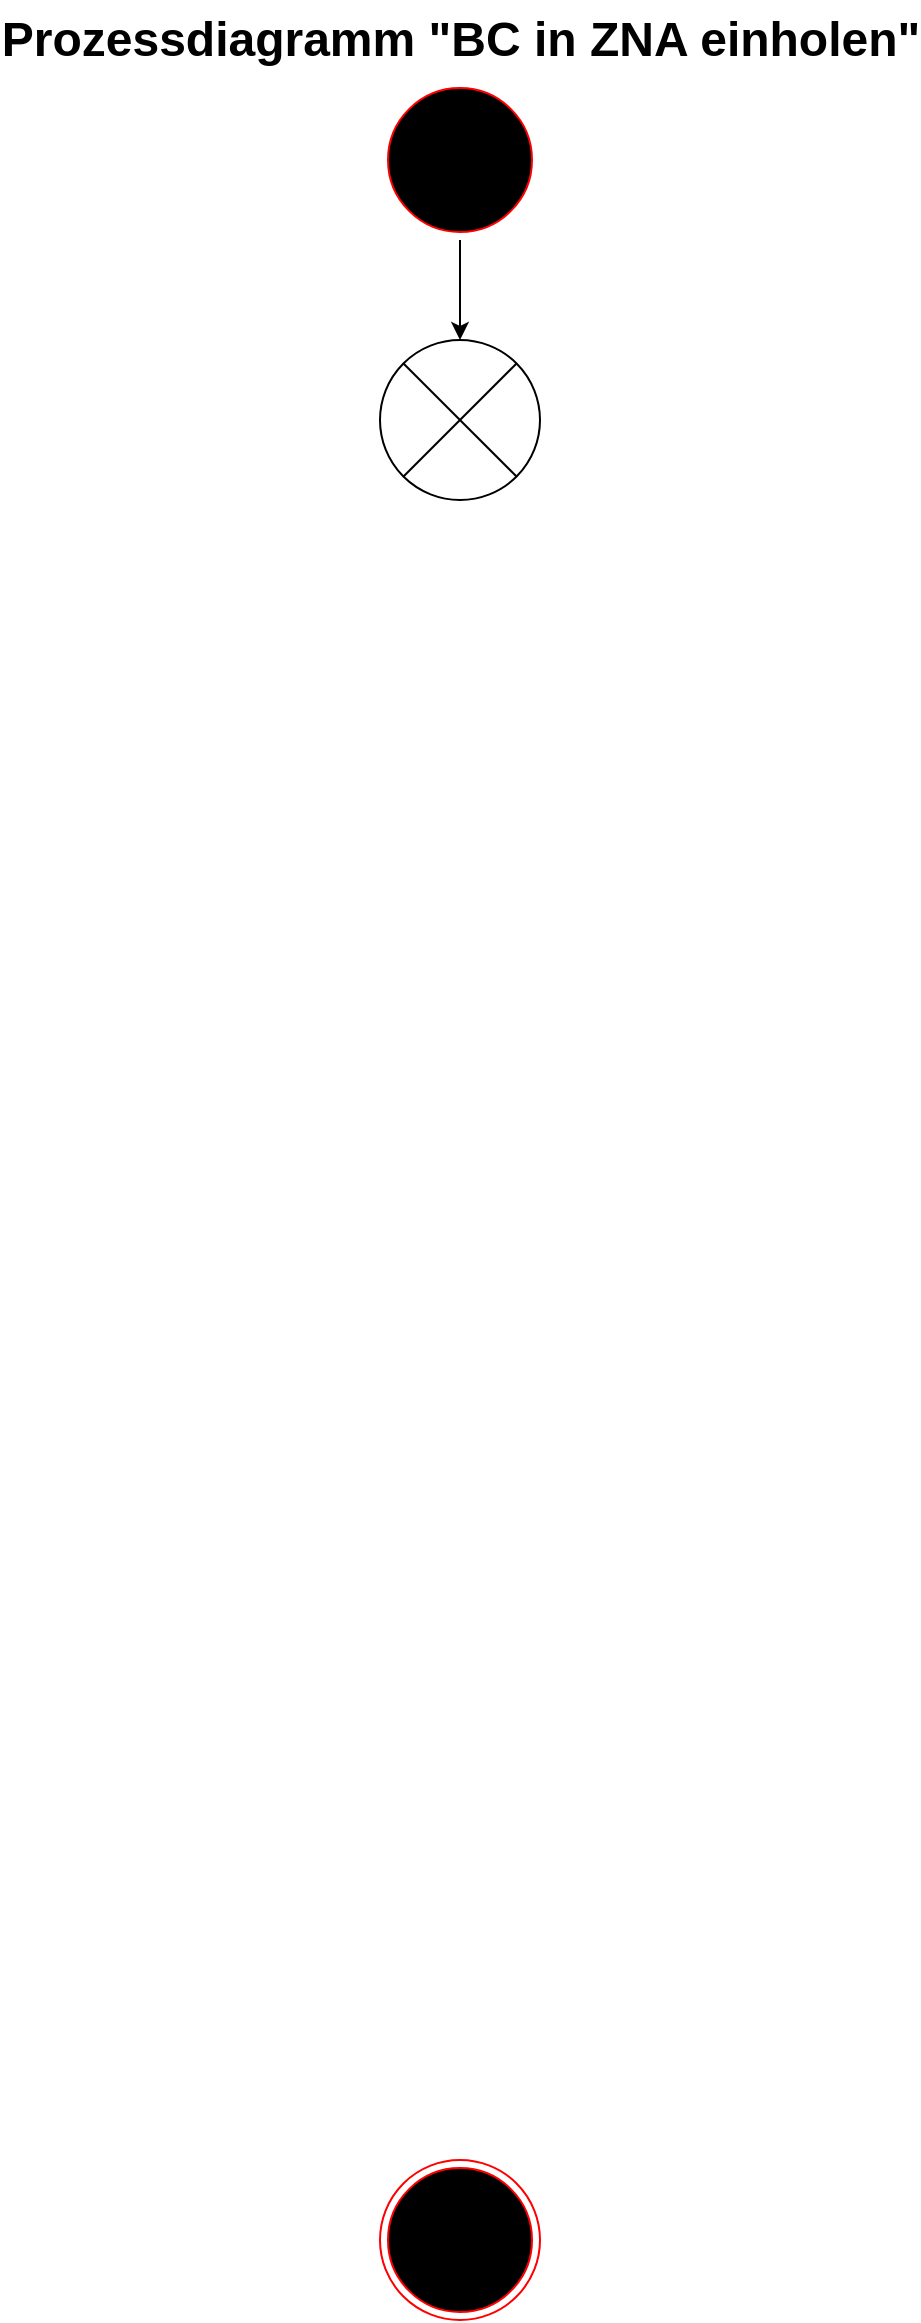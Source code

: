 <mxfile version="24.0.8" type="github">
  <diagram id="C5RBs43oDa-KdzZeNtuy" name="Page-1">
    <mxGraphModel dx="2074" dy="2303" grid="1" gridSize="10" guides="1" tooltips="1" connect="1" arrows="1" fold="1" page="1" pageScale="1" pageWidth="827" pageHeight="1169" math="0" shadow="0">
      <root>
        <mxCell id="WIyWlLk6GJQsqaUBKTNV-0" />
        <mxCell id="WIyWlLk6GJQsqaUBKTNV-1" parent="WIyWlLk6GJQsqaUBKTNV-0" />
        <mxCell id="YkAoScYE7_FmeIpGKcDb-11" value="" style="ellipse;html=1;shape=startState;fillColor=#000000;strokeColor=#ff0000;" vertex="1" parent="WIyWlLk6GJQsqaUBKTNV-1">
          <mxGeometry x="360" y="30" width="80" height="80" as="geometry" />
        </mxCell>
        <mxCell id="YkAoScYE7_FmeIpGKcDb-13" value="" style="ellipse;html=1;shape=endState;fillColor=#000000;strokeColor=#ff0000;" vertex="1" parent="WIyWlLk6GJQsqaUBKTNV-1">
          <mxGeometry x="360" y="1070" width="80" height="80" as="geometry" />
        </mxCell>
        <mxCell id="YkAoScYE7_FmeIpGKcDb-14" value="Prozessdiagramm &quot;BC in ZNA einholen&quot;" style="text;strokeColor=none;fillColor=none;html=1;fontSize=24;fontStyle=1;verticalAlign=middle;align=center;" vertex="1" parent="WIyWlLk6GJQsqaUBKTNV-1">
          <mxGeometry x="350" y="-10" width="100" height="40" as="geometry" />
        </mxCell>
        <mxCell id="YkAoScYE7_FmeIpGKcDb-16" value="" style="shape=sumEllipse;perimeter=ellipsePerimeter;whiteSpace=wrap;html=1;backgroundOutline=1;" vertex="1" parent="WIyWlLk6GJQsqaUBKTNV-1">
          <mxGeometry x="360" y="160" width="80" height="80" as="geometry" />
        </mxCell>
        <mxCell id="YkAoScYE7_FmeIpGKcDb-17" value="" style="endArrow=classic;html=1;rounded=0;entryX=0.5;entryY=0;entryDx=0;entryDy=0;" edge="1" parent="WIyWlLk6GJQsqaUBKTNV-1" source="YkAoScYE7_FmeIpGKcDb-11" target="YkAoScYE7_FmeIpGKcDb-16">
          <mxGeometry width="50" height="50" relative="1" as="geometry">
            <mxPoint x="440" y="110" as="sourcePoint" />
            <mxPoint x="390" y="160" as="targetPoint" />
          </mxGeometry>
        </mxCell>
      </root>
    </mxGraphModel>
  </diagram>
</mxfile>
